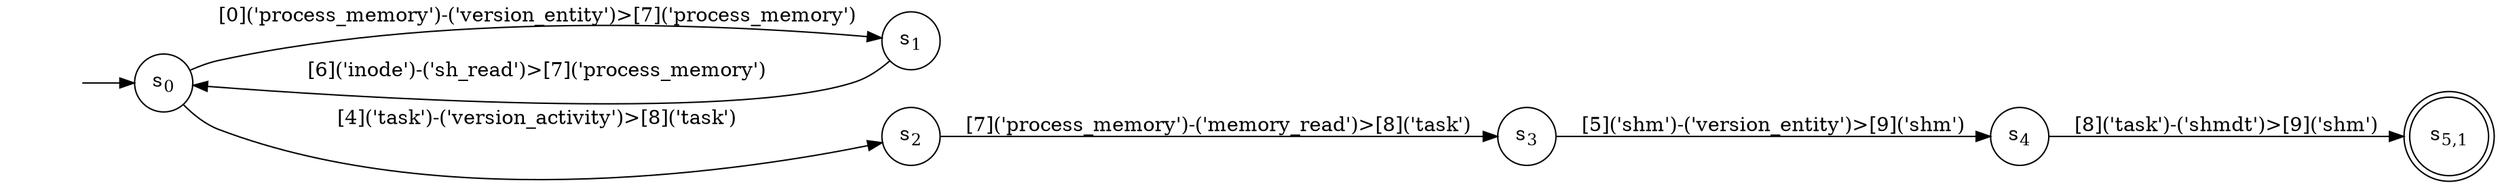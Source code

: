 digraph DFA {
    rankdir = LR;
    I [style = invis];
    I -> S0;
    S0 [label = <s<sub>0</sub>>, shape = circle];
    S1 [label = <s<sub>1</sub>>, shape = circle];
    S1 -> S0 [label = "[6]('inode')-('sh_read')>[7]('process_memory')"];
    S0 -> S1 [label = "[0]('process_memory')-('version_entity')>[7]('process_memory')"];
    S2 [label = <s<sub>2</sub>>, shape = circle];
    S3 [label = <s<sub>3</sub>>, shape = circle];
    S4 [label = <s<sub>4</sub>>, shape = circle];
    S5 [label = <s<sub>5,1</sub>>, shape = circle, peripheries = 2];
    S4 -> S5 [label = "[8]('task')-('shmdt')>[9]('shm')"];
    S3 -> S4 [label = "[5]('shm')-('version_entity')>[9]('shm')"];
    S2 -> S3 [label = "[7]('process_memory')-('memory_read')>[8]('task')"];
    S0 -> S2 [label = "[4]('task')-('version_activity')>[8]('task')"];
}
